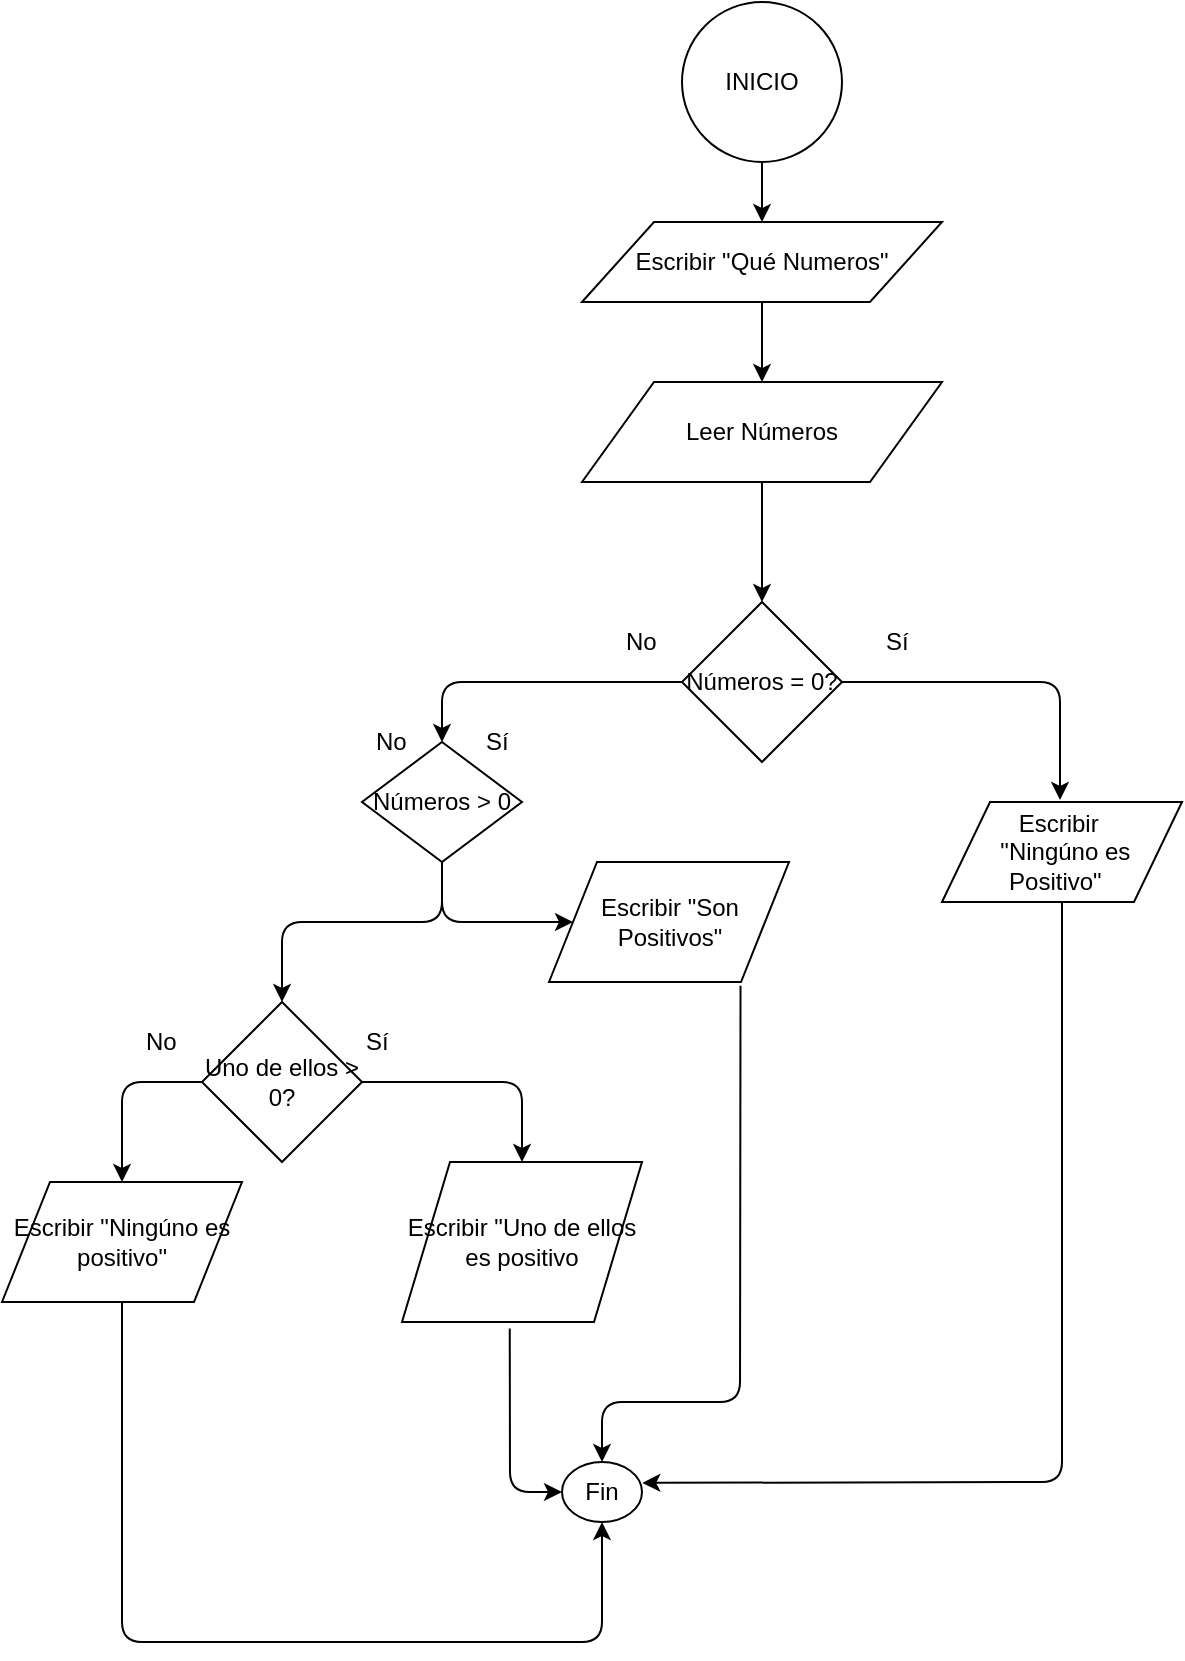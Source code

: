 <mxfile version="11.1.4" type="google"><diagram id="Z7I4RvCgmgOzc-LRegYP" name="Page-1"><mxGraphModel dx="813" dy="455" grid="1" gridSize="10" guides="1" tooltips="1" connect="1" arrows="1" fold="1" page="1" pageScale="1" pageWidth="827" pageHeight="1169" math="0" shadow="0"><root><mxCell id="0"/><mxCell id="1" parent="0"/><mxCell id="GIn89gO-orN0e5zPWsp5-1" value="INICIO" style="ellipse;whiteSpace=wrap;html=1;aspect=fixed;" parent="1" vertex="1"><mxGeometry x="360" y="20" width="80" height="80" as="geometry"/></mxCell><mxCell id="GIn89gO-orN0e5zPWsp5-6" value="" style="endArrow=classic;html=1;exitX=0.5;exitY=1;exitDx=0;exitDy=0;" parent="1" source="GIn89gO-orN0e5zPWsp5-1" edge="1"><mxGeometry width="50" height="50" relative="1" as="geometry"><mxPoint x="360" y="170" as="sourcePoint"/><mxPoint x="400" y="130" as="targetPoint"/></mxGeometry></mxCell><mxCell id="GIn89gO-orN0e5zPWsp5-7" value="Escribir &quot;Qué Numeros&quot;" style="shape=parallelogram;perimeter=parallelogramPerimeter;whiteSpace=wrap;html=1;" parent="1" vertex="1"><mxGeometry x="310" y="130" width="180" height="40" as="geometry"/></mxCell><mxCell id="GIn89gO-orN0e5zPWsp5-8" value="" style="endArrow=classic;html=1;exitX=0.5;exitY=1;exitDx=0;exitDy=0;" parent="1" source="GIn89gO-orN0e5zPWsp5-7" target="GIn89gO-orN0e5zPWsp5-9" edge="1"><mxGeometry width="50" height="50" relative="1" as="geometry"><mxPoint x="310" y="260" as="sourcePoint"/><mxPoint x="400" y="250" as="targetPoint"/></mxGeometry></mxCell><mxCell id="GIn89gO-orN0e5zPWsp5-9" value="Leer Números" style="shape=parallelogram;perimeter=parallelogramPerimeter;whiteSpace=wrap;html=1;" parent="1" vertex="1"><mxGeometry x="310" y="210" width="180" height="50" as="geometry"/></mxCell><mxCell id="GIn89gO-orN0e5zPWsp5-10" value="" style="endArrow=classic;html=1;exitX=0.5;exitY=1;exitDx=0;exitDy=0;" parent="1" source="GIn89gO-orN0e5zPWsp5-9" edge="1"><mxGeometry width="50" height="50" relative="1" as="geometry"><mxPoint x="310" y="360" as="sourcePoint"/><mxPoint x="400" y="320" as="targetPoint"/></mxGeometry></mxCell><mxCell id="GIn89gO-orN0e5zPWsp5-11" value="Números = 0?" style="rhombus;whiteSpace=wrap;html=1;" parent="1" vertex="1"><mxGeometry x="360" y="320" width="80" height="80" as="geometry"/></mxCell><mxCell id="GIn89gO-orN0e5zPWsp5-14" value="" style="endArrow=classic;html=1;exitX=0;exitY=0.5;exitDx=0;exitDy=0;entryX=0.5;entryY=0;entryDx=0;entryDy=0;" parent="1" source="GIn89gO-orN0e5zPWsp5-11" target="_rSl770jVh38E7V8GsKY-1" edge="1"><mxGeometry width="50" height="50" relative="1" as="geometry"><mxPoint x="340" y="460" as="sourcePoint"/><mxPoint x="240" y="410" as="targetPoint"/><Array as="points"><mxPoint x="240" y="360"/></Array></mxGeometry></mxCell><mxCell id="GIn89gO-orN0e5zPWsp5-15" value="No&lt;br&gt;" style="text;html=1;resizable=0;points=[];autosize=1;align=left;verticalAlign=top;spacingTop=-4;" parent="1" vertex="1"><mxGeometry x="330" y="330" width="30" height="20" as="geometry"/></mxCell><mxCell id="GIn89gO-orN0e5zPWsp5-18" value="Sí&lt;br&gt;" style="text;html=1;resizable=0;points=[];autosize=1;align=left;verticalAlign=top;spacingTop=-4;" parent="1" vertex="1"><mxGeometry x="460" y="330" width="30" height="20" as="geometry"/></mxCell><mxCell id="GIn89gO-orN0e5zPWsp5-19" value="Escribir&amp;nbsp;&lt;br&gt;&amp;nbsp;&quot;Ningúno es Positivo&quot;&amp;nbsp;&amp;nbsp;" style="shape=parallelogram;perimeter=parallelogramPerimeter;whiteSpace=wrap;html=1;direction=west;" parent="1" vertex="1"><mxGeometry x="490" y="420" width="120" height="50" as="geometry"/></mxCell><mxCell id="GIn89gO-orN0e5zPWsp5-22" value="" style="endArrow=classic;html=1;exitX=1;exitY=0.5;exitDx=0;exitDy=0;" parent="1" source="GIn89gO-orN0e5zPWsp5-11" edge="1"><mxGeometry width="50" height="50" relative="1" as="geometry"><mxPoint x="280" y="520" as="sourcePoint"/><mxPoint x="549" y="419" as="targetPoint"/><Array as="points"><mxPoint x="549" y="360"/></Array></mxGeometry></mxCell><mxCell id="GIn89gO-orN0e5zPWsp5-25" value="No&lt;br&gt;" style="text;html=1;resizable=0;points=[];autosize=1;align=left;verticalAlign=top;spacingTop=-4;" parent="1" vertex="1"><mxGeometry x="205" y="380" width="30" height="20" as="geometry"/></mxCell><mxCell id="GIn89gO-orN0e5zPWsp5-26" value="Sí&lt;br&gt;" style="text;html=1;resizable=0;points=[];autosize=1;align=left;verticalAlign=top;spacingTop=-4;" parent="1" vertex="1"><mxGeometry x="260" y="380" width="30" height="20" as="geometry"/></mxCell><mxCell id="GIn89gO-orN0e5zPWsp5-30" value="" style="endArrow=classic;html=1;exitX=0.5;exitY=1;exitDx=0;exitDy=0;" parent="1" target="GIn89gO-orN0e5zPWsp5-32" edge="1"><mxGeometry width="50" height="50" relative="1" as="geometry"><mxPoint x="240" y="440" as="sourcePoint"/><mxPoint x="320" y="480" as="targetPoint"/><Array as="points"><mxPoint x="240" y="480"/></Array></mxGeometry></mxCell><mxCell id="GIn89gO-orN0e5zPWsp5-31" value="" style="endArrow=classic;html=1;exitX=0.5;exitY=1;exitDx=0;exitDy=0;" parent="1" target="GIn89gO-orN0e5zPWsp5-34" edge="1"><mxGeometry width="50" height="50" relative="1" as="geometry"><mxPoint x="240" y="440" as="sourcePoint"/><mxPoint x="160" y="510" as="targetPoint"/><Array as="points"><mxPoint x="240" y="480"/><mxPoint x="160" y="480"/></Array></mxGeometry></mxCell><mxCell id="GIn89gO-orN0e5zPWsp5-32" value="Escribir &quot;Son Positivos&quot;" style="shape=parallelogram;perimeter=parallelogramPerimeter;whiteSpace=wrap;html=1;" parent="1" vertex="1"><mxGeometry x="293.5" y="450" width="120" height="60" as="geometry"/></mxCell><mxCell id="GIn89gO-orN0e5zPWsp5-34" value="Uno de ellos &amp;gt; 0?" style="rhombus;whiteSpace=wrap;html=1;" parent="1" vertex="1"><mxGeometry x="120" y="520" width="80" height="80" as="geometry"/></mxCell><mxCell id="GIn89gO-orN0e5zPWsp5-35" value="Sí&lt;br&gt;" style="text;html=1;resizable=0;points=[];autosize=1;align=left;verticalAlign=top;spacingTop=-4;" parent="1" vertex="1"><mxGeometry x="200" y="530" width="30" height="20" as="geometry"/></mxCell><mxCell id="GIn89gO-orN0e5zPWsp5-36" value="No&lt;br&gt;" style="text;html=1;resizable=0;points=[];autosize=1;align=left;verticalAlign=top;spacingTop=-4;" parent="1" vertex="1"><mxGeometry x="90" y="530" width="30" height="20" as="geometry"/></mxCell><mxCell id="GIn89gO-orN0e5zPWsp5-37" value="" style="endArrow=classic;html=1;exitX=0;exitY=0.5;exitDx=0;exitDy=0;entryX=0.5;entryY=0;entryDx=0;entryDy=0;" parent="1" source="GIn89gO-orN0e5zPWsp5-34" target="GIn89gO-orN0e5zPWsp5-40" edge="1"><mxGeometry width="50" height="50" relative="1" as="geometry"><mxPoint x="50" y="590" as="sourcePoint"/><mxPoint x="80" y="600" as="targetPoint"/><Array as="points"><mxPoint x="80" y="560"/></Array></mxGeometry></mxCell><mxCell id="GIn89gO-orN0e5zPWsp5-40" value="Escribir &quot;Ningúno es positivo&quot;" style="shape=parallelogram;perimeter=parallelogramPerimeter;whiteSpace=wrap;html=1;" parent="1" vertex="1"><mxGeometry x="20" y="610" width="120" height="60" as="geometry"/></mxCell><mxCell id="GIn89gO-orN0e5zPWsp5-41" value="" style="endArrow=classic;html=1;exitX=1;exitY=0.5;exitDx=0;exitDy=0;" parent="1" source="GIn89gO-orN0e5zPWsp5-34" target="GIn89gO-orN0e5zPWsp5-42" edge="1"><mxGeometry width="50" height="50" relative="1" as="geometry"><mxPoint x="20" y="740" as="sourcePoint"/><mxPoint x="280" y="600" as="targetPoint"/><Array as="points"><mxPoint x="280" y="560"/></Array></mxGeometry></mxCell><mxCell id="GIn89gO-orN0e5zPWsp5-42" value="Escribir &quot;Uno de ellos es positivo&lt;br&gt;" style="shape=parallelogram;perimeter=parallelogramPerimeter;whiteSpace=wrap;html=1;" parent="1" vertex="1"><mxGeometry x="220" y="600" width="120" height="80" as="geometry"/></mxCell><mxCell id="GIn89gO-orN0e5zPWsp5-43" value="" style="endArrow=classic;html=1;exitX=0.5;exitY=0;exitDx=0;exitDy=0;entryX=1.004;entryY=0.348;entryDx=0;entryDy=0;entryPerimeter=0;" parent="1" source="GIn89gO-orN0e5zPWsp5-19" target="GIn89gO-orN0e5zPWsp5-45" edge="1"><mxGeometry width="50" height="50" relative="1" as="geometry"><mxPoint x="20" y="750" as="sourcePoint"/><mxPoint x="360" y="760" as="targetPoint"/><Array as="points"><mxPoint x="550" y="760"/></Array></mxGeometry></mxCell><mxCell id="GIn89gO-orN0e5zPWsp5-44" value="" style="endArrow=classic;html=1;exitX=0.798;exitY=1.031;exitDx=0;exitDy=0;exitPerimeter=0;" parent="1" source="GIn89gO-orN0e5zPWsp5-32" target="GIn89gO-orN0e5zPWsp5-45" edge="1"><mxGeometry width="50" height="50" relative="1" as="geometry"><mxPoint x="20" y="840" as="sourcePoint"/><mxPoint x="320" y="740" as="targetPoint"/><Array as="points"><mxPoint x="389" y="720"/><mxPoint x="320" y="720"/></Array></mxGeometry></mxCell><mxCell id="GIn89gO-orN0e5zPWsp5-45" value="Fin&lt;br&gt;" style="ellipse;whiteSpace=wrap;html=1;" parent="1" vertex="1"><mxGeometry x="300" y="750" width="40" height="30" as="geometry"/></mxCell><mxCell id="GIn89gO-orN0e5zPWsp5-46" value="" style="endArrow=classic;html=1;exitX=0.449;exitY=1.041;exitDx=0;exitDy=0;exitPerimeter=0;entryX=0;entryY=0.5;entryDx=0;entryDy=0;" parent="1" source="GIn89gO-orN0e5zPWsp5-42" target="GIn89gO-orN0e5zPWsp5-45" edge="1"><mxGeometry width="50" height="50" relative="1" as="geometry"><mxPoint x="20" y="850" as="sourcePoint"/><mxPoint x="70" y="800" as="targetPoint"/><Array as="points"><mxPoint x="274" y="765"/></Array></mxGeometry></mxCell><mxCell id="GIn89gO-orN0e5zPWsp5-47" value="" style="endArrow=classic;html=1;exitX=0.5;exitY=1;exitDx=0;exitDy=0;entryX=0.5;entryY=1;entryDx=0;entryDy=0;" parent="1" source="GIn89gO-orN0e5zPWsp5-40" target="GIn89gO-orN0e5zPWsp5-45" edge="1"><mxGeometry width="50" height="50" relative="1" as="geometry"><mxPoint x="20" y="850" as="sourcePoint"/><mxPoint x="70" y="800" as="targetPoint"/><Array as="points"><mxPoint x="80" y="840"/><mxPoint x="320" y="840"/></Array></mxGeometry></mxCell><mxCell id="_rSl770jVh38E7V8GsKY-1" value="Números &amp;gt; 0" style="rhombus;whiteSpace=wrap;html=1;" vertex="1" parent="1"><mxGeometry x="200" y="390" width="80" height="60" as="geometry"/></mxCell></root></mxGraphModel></diagram></mxfile>